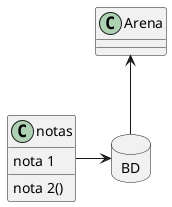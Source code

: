 @startuml
class notas {
  nota 1
  nota 2()
}
database BD{
}
notas-right->BD
class Arena {
}
BD-up->Arena


@enduml